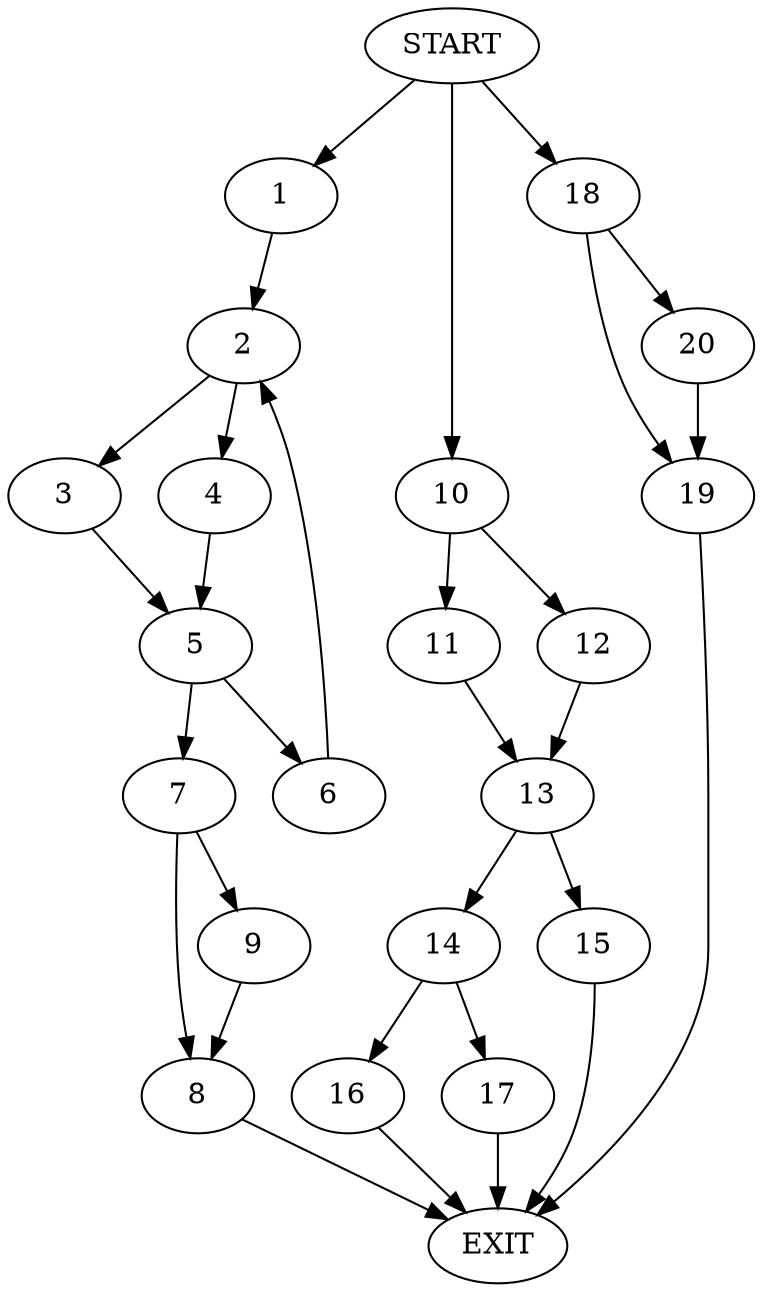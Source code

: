 digraph {
0 [label="START"]
21 [label="EXIT"]
0 -> 1
1 -> 2
2 -> 3
2 -> 4
3 -> 5
4 -> 5
5 -> 6
5 -> 7
7 -> 8
7 -> 9
6 -> 2
9 -> 8
8 -> 21
0 -> 10
10 -> 11
10 -> 12
12 -> 13
11 -> 13
13 -> 14
13 -> 15
15 -> 21
14 -> 16
14 -> 17
17 -> 21
16 -> 21
0 -> 18
18 -> 19
18 -> 20
19 -> 21
20 -> 19
}
